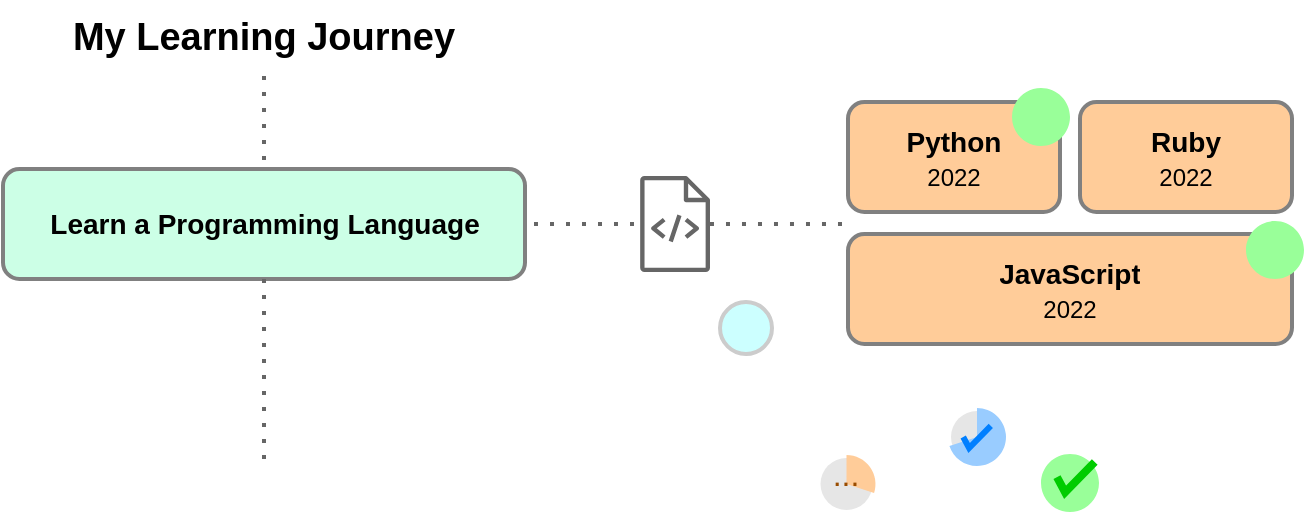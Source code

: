<mxfile version="21.6.9" type="github">
  <diagram name="Page-1" id="ckWAQ8MBUfrxwX41ebk0">
    <mxGraphModel dx="-204" dy="1356" grid="0" gridSize="10" guides="1" tooltips="1" connect="1" arrows="1" fold="1" page="1" pageScale="1" pageWidth="1169" pageHeight="827" math="0" shadow="0">
      <root>
        <mxCell id="0" />
        <mxCell id="1" parent="0" />
        <mxCell id="TG_LKD3CWlQSCmAl-Nzj-3" value="Learn a Programming&amp;nbsp;Language" style="text;strokeColor=#808080;fillColor=#CCFFE6;align=center;verticalAlign=middle;spacingLeft=0;spacingRight=0;overflow=hidden;points=[[0,0.5],[1,0.5]];portConstraint=eastwest;rotatable=0;whiteSpace=wrap;html=1;spacing=0;fontStyle=1;strokeWidth=2;rounded=1;fontSize=14;" vertex="1" parent="1">
          <mxGeometry x="1212.5" y="-714.5" width="261" height="55" as="geometry" />
        </mxCell>
        <UserObject label="Python&lt;br&gt;&lt;font style=&quot;font-size: 12px; font-weight: normal;&quot;&gt;2022&lt;/font&gt;" link="https://www.python.org/" linkTarget="_blank" id="TG_LKD3CWlQSCmAl-Nzj-17">
          <mxCell style="text;strokeColor=#808080;fillColor=#FFCC99;align=center;verticalAlign=middle;spacingLeft=0;spacingRight=0;overflow=hidden;points=[[0,0.5],[1,0.5]];portConstraint=eastwest;rotatable=0;whiteSpace=wrap;html=1;spacing=0;fontStyle=1;strokeWidth=2;rounded=1;fontSize=14;" vertex="1" parent="1">
            <mxGeometry x="1635" y="-748" width="106" height="55" as="geometry" />
          </mxCell>
        </UserObject>
        <mxCell id="TG_LKD3CWlQSCmAl-Nzj-18" value="Ruby&lt;br&gt;&lt;span style=&quot;font-weight: normal;&quot;&gt;&lt;font style=&quot;font-size: 12px;&quot;&gt;2022&lt;/font&gt;&lt;/span&gt;" style="text;strokeColor=#808080;fillColor=#FFCC99;align=center;verticalAlign=middle;spacingLeft=0;spacingRight=0;overflow=hidden;points=[[0,0.5],[1,0.5]];portConstraint=eastwest;rotatable=0;whiteSpace=wrap;html=1;spacing=0;fontStyle=1;strokeWidth=2;rounded=1;fontSize=14;" vertex="1" parent="1">
          <mxGeometry x="1751" y="-748" width="106" height="55" as="geometry" />
        </mxCell>
        <mxCell id="TG_LKD3CWlQSCmAl-Nzj-19" value="JavaScript&lt;br&gt;&lt;font style=&quot;font-size: 12px; font-weight: normal;&quot;&gt;2022&lt;/font&gt;" style="text;strokeColor=#808080;fillColor=#FFCC99;align=center;verticalAlign=middle;spacingLeft=0;spacingRight=0;overflow=hidden;points=[[0,0.5],[1,0.5]];portConstraint=eastwest;rotatable=0;whiteSpace=wrap;html=1;spacing=0;fontStyle=1;strokeWidth=2;rounded=1;fontSize=14;" vertex="1" parent="1">
          <mxGeometry x="1635" y="-682" width="222" height="55" as="geometry" />
        </mxCell>
        <mxCell id="TG_LKD3CWlQSCmAl-Nzj-44" value="" style="endArrow=none;dashed=1;html=1;dashPattern=1 3;strokeWidth=2;rounded=0;strokeColor=#666666;" edge="1" parent="1" source="TG_LKD3CWlQSCmAl-Nzj-1">
          <mxGeometry width="50" height="50" relative="1" as="geometry">
            <mxPoint x="1478" y="-687" as="sourcePoint" />
            <mxPoint x="1633" y="-687" as="targetPoint" />
          </mxGeometry>
        </mxCell>
        <mxCell id="TG_LKD3CWlQSCmAl-Nzj-47" value="" style="endArrow=none;dashed=1;html=1;dashPattern=1 3;strokeWidth=2;rounded=0;strokeColor=#666666;" edge="1" parent="1" target="TG_LKD3CWlQSCmAl-Nzj-1">
          <mxGeometry width="50" height="50" relative="1" as="geometry">
            <mxPoint x="1478" y="-687" as="sourcePoint" />
            <mxPoint x="1627" y="-687" as="targetPoint" />
          </mxGeometry>
        </mxCell>
        <mxCell id="TG_LKD3CWlQSCmAl-Nzj-1" value="" style="sketch=0;outlineConnect=0;fontColor=#232F3E;gradientColor=none;fillColor=#666666;strokeColor=none;dashed=0;verticalLabelPosition=bottom;verticalAlign=top;align=center;html=1;fontSize=12;fontStyle=0;aspect=fixed;pointerEvents=1;shape=mxgraph.aws4.source_code;" vertex="1" parent="1">
          <mxGeometry x="1531" y="-711" width="35.08" height="48" as="geometry" />
        </mxCell>
        <mxCell id="TG_LKD3CWlQSCmAl-Nzj-48" value="My Learning Journey" style="text;html=1;strokeColor=none;fillColor=none;align=center;verticalAlign=middle;whiteSpace=wrap;rounded=0;fontSize=19;fontStyle=1" vertex="1" parent="1">
          <mxGeometry x="1211" y="-799" width="264" height="38" as="geometry" />
        </mxCell>
        <mxCell id="TG_LKD3CWlQSCmAl-Nzj-49" value="" style="endArrow=none;dashed=1;html=1;dashPattern=1 3;strokeWidth=2;rounded=0;strokeColor=#666666;" edge="1" parent="1" source="TG_LKD3CWlQSCmAl-Nzj-48" target="TG_LKD3CWlQSCmAl-Nzj-3">
          <mxGeometry width="50" height="50" relative="1" as="geometry">
            <mxPoint x="1314" y="-752" as="sourcePoint" />
            <mxPoint x="1372" y="-752" as="targetPoint" />
          </mxGeometry>
        </mxCell>
        <mxCell id="TG_LKD3CWlQSCmAl-Nzj-50" value="" style="endArrow=none;dashed=1;html=1;dashPattern=1 3;strokeWidth=2;rounded=0;strokeColor=#666666;" edge="1" parent="1" source="TG_LKD3CWlQSCmAl-Nzj-3">
          <mxGeometry width="50" height="50" relative="1" as="geometry">
            <mxPoint x="1337" y="-657" as="sourcePoint" />
            <mxPoint x="1343" y="-569" as="targetPoint" />
          </mxGeometry>
        </mxCell>
        <mxCell id="TG_LKD3CWlQSCmAl-Nzj-74" value="" style="verticalLabelPosition=middle;verticalAlign=middle;html=1;shape=mxgraph.basic.partConcEllipse;startAngle=0;endAngle=1;arcWidth=3.22;strokeColor=none;fillColor=#99FF99;fontSize=22;fontColor=#10739E;align=center;fontStyle=1;whiteSpace=wrap;" vertex="1" parent="1">
          <mxGeometry x="1834" y="-688.5" width="29" height="29" as="geometry" />
        </mxCell>
        <mxCell id="TG_LKD3CWlQSCmAl-Nzj-75" value="" style="verticalLabelPosition=middle;verticalAlign=middle;html=1;shape=mxgraph.basic.partConcEllipse;startAngle=0;endAngle=1;arcWidth=1;strokeColor=none;fillColor=#99FF99;fontSize=22;fontColor=#10739E;align=center;fontStyle=1;whiteSpace=wrap;" vertex="1" parent="1">
          <mxGeometry x="1717" y="-755" width="29" height="29" as="geometry" />
        </mxCell>
        <mxCell id="TG_LKD3CWlQSCmAl-Nzj-76" value="" style="group" vertex="1" connectable="0" parent="1">
          <mxGeometry x="1571" y="-648" width="26.004" height="26" as="geometry" />
        </mxCell>
        <mxCell id="TG_LKD3CWlQSCmAl-Nzj-77" value="" style="ellipse;whiteSpace=wrap;html=1;aspect=fixed;strokeColor=#CCCCCC;fillColor=#CCFFFF;strokeWidth=2;" vertex="1" parent="TG_LKD3CWlQSCmAl-Nzj-76">
          <mxGeometry width="26" height="26" as="geometry" />
        </mxCell>
        <mxCell id="TG_LKD3CWlQSCmAl-Nzj-79" value="" style="group" vertex="1" connectable="0" parent="1">
          <mxGeometry x="1685" y="-595" width="29" height="29" as="geometry" />
        </mxCell>
        <mxCell id="TG_LKD3CWlQSCmAl-Nzj-80" value="" style="ellipse;whiteSpace=wrap;html=1;aspect=fixed;strokeColor=none;fillColor=#E6E6E6;strokeWidth=2;" vertex="1" parent="TG_LKD3CWlQSCmAl-Nzj-79">
          <mxGeometry x="1.5" y="1.5" width="26" height="26" as="geometry" />
        </mxCell>
        <mxCell id="TG_LKD3CWlQSCmAl-Nzj-81" value="" style="verticalLabelPosition=middle;verticalAlign=middle;html=1;shape=mxgraph.basic.partConcEllipse;startAngle=0;endAngle=0.7;arcWidth=1;strokeColor=none;fillColor=#99CCFF;fontSize=22;fontColor=#10739E;align=center;fontStyle=1;whiteSpace=wrap;" vertex="1" parent="TG_LKD3CWlQSCmAl-Nzj-79">
          <mxGeometry width="29" height="29" as="geometry" />
        </mxCell>
        <mxCell id="TG_LKD3CWlQSCmAl-Nzj-91" value="" style="html=1;verticalLabelPosition=bottom;labelBackgroundColor=#ffffff;verticalAlign=top;shadow=0;dashed=0;strokeWidth=3;shape=mxgraph.ios7.misc.check;strokeColor=#007FFF;gradientColor=none;" vertex="1" parent="TG_LKD3CWlQSCmAl-Nzj-79">
          <mxGeometry x="7.6" y="8.98" width="13.8" height="11.04" as="geometry" />
        </mxCell>
        <mxCell id="TG_LKD3CWlQSCmAl-Nzj-82" value="" style="group" vertex="1" connectable="0" parent="1">
          <mxGeometry x="1612" y="-572" width="44.5" height="30" as="geometry" />
        </mxCell>
        <mxCell id="TG_LKD3CWlQSCmAl-Nzj-83" value="" style="ellipse;whiteSpace=wrap;html=1;aspect=fixed;strokeColor=none;fillColor=#E6E6E6;strokeWidth=2;" vertex="1" parent="TG_LKD3CWlQSCmAl-Nzj-82">
          <mxGeometry x="9.25" y="2" width="26" height="26" as="geometry" />
        </mxCell>
        <mxCell id="TG_LKD3CWlQSCmAl-Nzj-84" value="" style="verticalLabelPosition=middle;verticalAlign=middle;html=1;shape=mxgraph.basic.partConcEllipse;startAngle=0;endAngle=0.3;arcWidth=1;strokeColor=none;fillColor=#FFCC99;fontSize=22;fontColor=#10739E;align=center;fontStyle=1;whiteSpace=wrap;" vertex="1" parent="TG_LKD3CWlQSCmAl-Nzj-82">
          <mxGeometry x="7.75" y="0.5" width="29" height="29" as="geometry" />
        </mxCell>
        <mxCell id="TG_LKD3CWlQSCmAl-Nzj-93" value="..." style="text;html=1;strokeColor=none;fillColor=none;align=center;verticalAlign=middle;whiteSpace=wrap;rounded=0;horizontal=1;labelPosition=center;verticalLabelPosition=middle;spacing=-3;spacingTop=-8;fontColor=#994C00;fontSize=16;" vertex="1" parent="TG_LKD3CWlQSCmAl-Nzj-82">
          <mxGeometry x="14.25" y="12.5" width="16" height="3" as="geometry" />
        </mxCell>
        <mxCell id="TG_LKD3CWlQSCmAl-Nzj-92" value="" style="group" vertex="1" connectable="0" parent="1">
          <mxGeometry x="1731.5" y="-572" width="29" height="29" as="geometry" />
        </mxCell>
        <mxCell id="TG_LKD3CWlQSCmAl-Nzj-85" value="" style="verticalLabelPosition=middle;verticalAlign=middle;html=1;shape=mxgraph.basic.partConcEllipse;startAngle=0;endAngle=1;arcWidth=1;strokeColor=none;fillColor=#99FF99;fontSize=22;fontColor=#10739E;align=center;fontStyle=1;whiteSpace=wrap;" vertex="1" parent="TG_LKD3CWlQSCmAl-Nzj-92">
          <mxGeometry width="29" height="29" as="geometry" />
        </mxCell>
        <mxCell id="TG_LKD3CWlQSCmAl-Nzj-78" value="" style="html=1;verticalLabelPosition=bottom;labelBackgroundColor=#ffffff;verticalAlign=top;shadow=0;dashed=0;strokeWidth=4;shape=mxgraph.ios7.misc.check;strokeColor=#00CC00;gradientColor=none;" vertex="1" parent="TG_LKD3CWlQSCmAl-Nzj-92">
          <mxGeometry x="7.996" y="4.003" width="18.869" height="15.095" as="geometry" />
        </mxCell>
      </root>
    </mxGraphModel>
  </diagram>
</mxfile>

